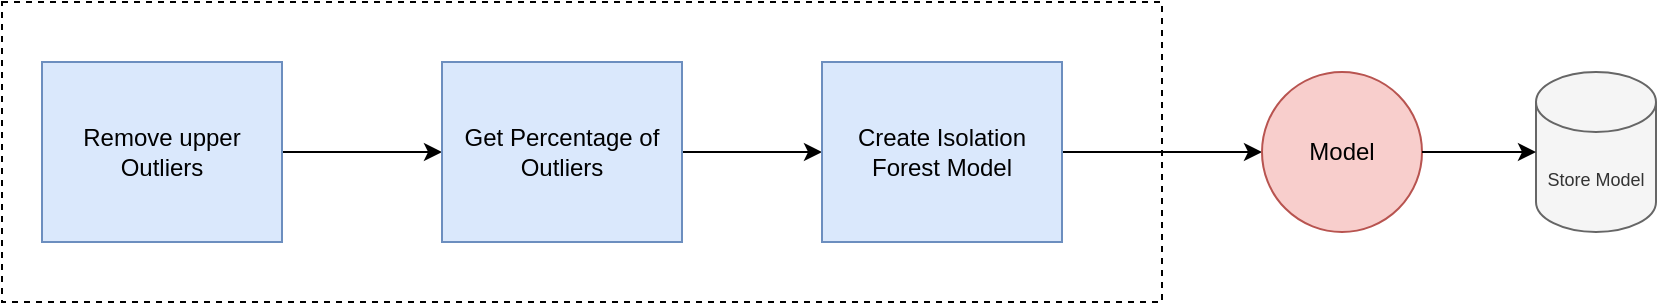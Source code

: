 <mxfile version="22.1.11" type="device">
  <diagram name="Seite-1" id="KoEQyBiU0ZT4uKlD-G1_">
    <mxGraphModel dx="1216" dy="698" grid="1" gridSize="10" guides="1" tooltips="1" connect="1" arrows="1" fold="1" page="1" pageScale="1" pageWidth="1654" pageHeight="1169" math="0" shadow="0">
      <root>
        <mxCell id="0" />
        <mxCell id="1" parent="0" />
        <mxCell id="9LihkwWF-YBkYtFYBpMD-2" value="" style="rounded=0;whiteSpace=wrap;html=1;fillColor=none;dashed=1;" parent="1" vertex="1">
          <mxGeometry x="30" y="80" width="580" height="150" as="geometry" />
        </mxCell>
        <mxCell id="9LihkwWF-YBkYtFYBpMD-25" style="edgeStyle=orthogonalEdgeStyle;rounded=0;orthogonalLoop=1;jettySize=auto;html=1;entryX=0;entryY=0.5;entryDx=0;entryDy=0;" parent="1" source="9LihkwWF-YBkYtFYBpMD-26" target="9LihkwWF-YBkYtFYBpMD-28" edge="1">
          <mxGeometry relative="1" as="geometry" />
        </mxCell>
        <mxCell id="9LihkwWF-YBkYtFYBpMD-26" value="Remove upper Outliers" style="rounded=0;whiteSpace=wrap;html=1;fillColor=#dae8fc;strokeColor=#6c8ebf;" parent="1" vertex="1">
          <mxGeometry x="50" y="110" width="120" height="90" as="geometry" />
        </mxCell>
        <mxCell id="9LihkwWF-YBkYtFYBpMD-48" style="edgeStyle=orthogonalEdgeStyle;rounded=0;orthogonalLoop=1;jettySize=auto;html=1;entryX=0;entryY=0.5;entryDx=0;entryDy=0;" parent="1" source="9LihkwWF-YBkYtFYBpMD-28" target="9LihkwWF-YBkYtFYBpMD-47" edge="1">
          <mxGeometry relative="1" as="geometry" />
        </mxCell>
        <mxCell id="9LihkwWF-YBkYtFYBpMD-28" value="Get Percentage of Outliers" style="rounded=0;whiteSpace=wrap;html=1;fillColor=#dae8fc;strokeColor=#6c8ebf;" parent="1" vertex="1">
          <mxGeometry x="250" y="110" width="120" height="90" as="geometry" />
        </mxCell>
        <mxCell id="9LihkwWF-YBkYtFYBpMD-51" style="edgeStyle=orthogonalEdgeStyle;rounded=0;orthogonalLoop=1;jettySize=auto;html=1;entryX=0;entryY=0.5;entryDx=0;entryDy=0;" parent="1" source="9LihkwWF-YBkYtFYBpMD-47" target="9LihkwWF-YBkYtFYBpMD-50" edge="1">
          <mxGeometry relative="1" as="geometry" />
        </mxCell>
        <mxCell id="9LihkwWF-YBkYtFYBpMD-47" value="Create Isolation Forest Model" style="rounded=0;whiteSpace=wrap;html=1;fillColor=#dae8fc;strokeColor=#6c8ebf;" parent="1" vertex="1">
          <mxGeometry x="440" y="110" width="120" height="90" as="geometry" />
        </mxCell>
        <mxCell id="9LihkwWF-YBkYtFYBpMD-50" value="Model" style="ellipse;whiteSpace=wrap;html=1;fillColor=#f8cecc;strokeColor=#b85450;" parent="1" vertex="1">
          <mxGeometry x="660" y="115" width="80" height="80" as="geometry" />
        </mxCell>
        <mxCell id="9LihkwWF-YBkYtFYBpMD-52" value="&lt;font style=&quot;font-size: 9px;&quot;&gt;Store Model&lt;/font&gt;" style="shape=cylinder3;whiteSpace=wrap;html=1;boundedLbl=1;backgroundOutline=1;size=15;fillColor=#f5f5f5;fontColor=#333333;strokeColor=#666666;" parent="1" vertex="1">
          <mxGeometry x="797" y="115" width="60" height="80" as="geometry" />
        </mxCell>
        <mxCell id="9LihkwWF-YBkYtFYBpMD-53" style="edgeStyle=orthogonalEdgeStyle;rounded=0;orthogonalLoop=1;jettySize=auto;html=1;entryX=0;entryY=0.5;entryDx=0;entryDy=0;entryPerimeter=0;" parent="1" source="9LihkwWF-YBkYtFYBpMD-50" target="9LihkwWF-YBkYtFYBpMD-52" edge="1">
          <mxGeometry relative="1" as="geometry" />
        </mxCell>
      </root>
    </mxGraphModel>
  </diagram>
</mxfile>
